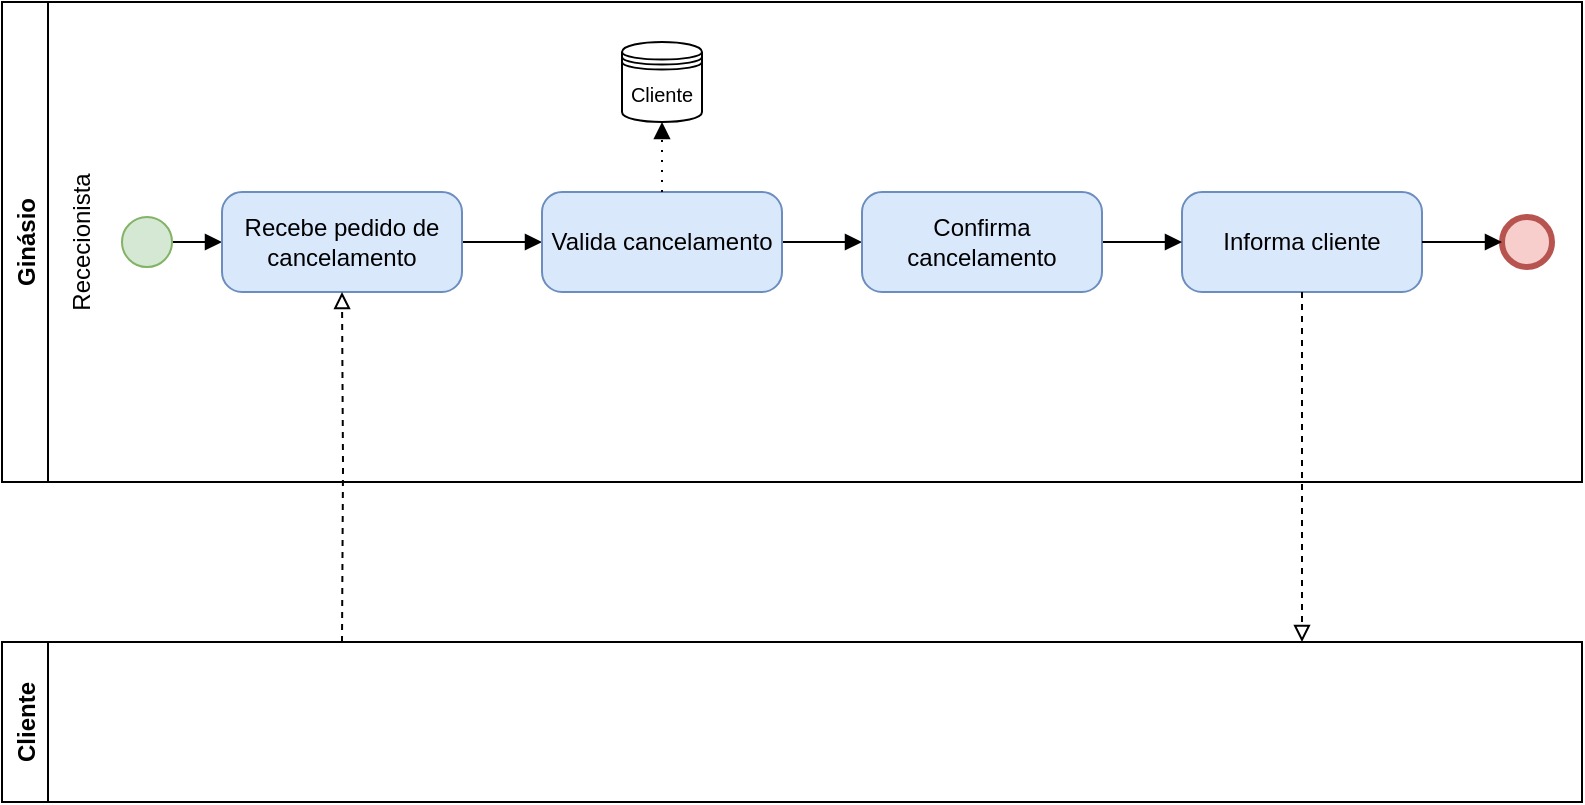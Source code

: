 <mxfile version="20.3.0" type="device"><diagram id="R2lEEEUBdFMjLlhIrx00" name="Page-1"><mxGraphModel dx="798" dy="493" grid="1" gridSize="10" guides="1" tooltips="1" connect="1" arrows="1" fold="1" page="1" pageScale="1" pageWidth="850" pageHeight="1100" math="0" shadow="0" extFonts="Permanent Marker^https://fonts.googleapis.com/css?family=Permanent+Marker"><root><mxCell id="0"/><mxCell id="1" parent="0"/><mxCell id="FbWQHcf3tOXW2yUhKQ6o-1" value="Ginásio" style="swimlane;horizontal=0;" parent="1" vertex="1"><mxGeometry x="10" y="200" width="790" height="240" as="geometry"/></mxCell><mxCell id="FbWQHcf3tOXW2yUhKQ6o-3" value="Rececionista" style="text;html=1;strokeColor=none;fillColor=none;align=center;verticalAlign=middle;whiteSpace=wrap;rounded=0;rotation=-90;" parent="FbWQHcf3tOXW2yUhKQ6o-1" vertex="1"><mxGeometry x="10" y="105" width="60" height="30" as="geometry"/></mxCell><mxCell id="FbWQHcf3tOXW2yUhKQ6o-8" style="edgeStyle=orthogonalEdgeStyle;rounded=0;orthogonalLoop=1;jettySize=auto;html=1;entryX=0;entryY=0.5;entryDx=0;entryDy=0;entryPerimeter=0;endArrow=block;endFill=1;" parent="FbWQHcf3tOXW2yUhKQ6o-1" source="FbWQHcf3tOXW2yUhKQ6o-5" target="FbWQHcf3tOXW2yUhKQ6o-7" edge="1"><mxGeometry relative="1" as="geometry"/></mxCell><mxCell id="FbWQHcf3tOXW2yUhKQ6o-5" value="" style="points=[[0.145,0.145,0],[0.5,0,0],[0.855,0.145,0],[1,0.5,0],[0.855,0.855,0],[0.5,1,0],[0.145,0.855,0],[0,0.5,0]];shape=mxgraph.bpmn.event;html=1;verticalLabelPosition=bottom;labelBackgroundColor=#ffffff;verticalAlign=top;align=center;perimeter=ellipsePerimeter;outlineConnect=0;aspect=fixed;outline=standard;symbol=general;fillColor=#d5e8d4;strokeColor=#82b366;" parent="FbWQHcf3tOXW2yUhKQ6o-1" vertex="1"><mxGeometry x="60" y="107.5" width="25" height="25" as="geometry"/></mxCell><mxCell id="FbWQHcf3tOXW2yUhKQ6o-11" style="edgeStyle=orthogonalEdgeStyle;rounded=0;orthogonalLoop=1;jettySize=auto;html=1;exitX=1;exitY=0.5;exitDx=0;exitDy=0;exitPerimeter=0;entryX=0;entryY=0.5;entryDx=0;entryDy=0;entryPerimeter=0;endArrow=block;endFill=1;" parent="FbWQHcf3tOXW2yUhKQ6o-1" source="FbWQHcf3tOXW2yUhKQ6o-7" target="FbWQHcf3tOXW2yUhKQ6o-10" edge="1"><mxGeometry relative="1" as="geometry"/></mxCell><mxCell id="FbWQHcf3tOXW2yUhKQ6o-7" value="Recebe pedido de cancelamento" style="points=[[0.25,0,0],[0.5,0,0],[0.75,0,0],[1,0.25,0],[1,0.5,0],[1,0.75,0],[0.75,1,0],[0.5,1,0],[0.25,1,0],[0,0.75,0],[0,0.5,0],[0,0.25,0]];shape=mxgraph.bpmn.task;whiteSpace=wrap;rectStyle=rounded;size=10;taskMarker=abstract;fillColor=#dae8fc;strokeColor=#6c8ebf;" parent="FbWQHcf3tOXW2yUhKQ6o-1" vertex="1"><mxGeometry x="110" y="95" width="120" height="50" as="geometry"/></mxCell><mxCell id="FbWQHcf3tOXW2yUhKQ6o-13" style="edgeStyle=orthogonalEdgeStyle;rounded=0;orthogonalLoop=1;jettySize=auto;html=1;endArrow=block;endFill=1;entryX=0;entryY=0.5;entryDx=0;entryDy=0;entryPerimeter=0;" parent="FbWQHcf3tOXW2yUhKQ6o-1" source="FbWQHcf3tOXW2yUhKQ6o-10" target="ap14Sh19owGrbLLTm0RK-4" edge="1"><mxGeometry relative="1" as="geometry"><mxPoint x="470" y="120" as="targetPoint"/></mxGeometry></mxCell><mxCell id="FbWQHcf3tOXW2yUhKQ6o-10" value="Valida cancelamento" style="points=[[0.25,0,0],[0.5,0,0],[0.75,0,0],[1,0.25,0],[1,0.5,0],[1,0.75,0],[0.75,1,0],[0.5,1,0],[0.25,1,0],[0,0.75,0],[0,0.5,0],[0,0.25,0]];shape=mxgraph.bpmn.task;whiteSpace=wrap;rectStyle=rounded;size=10;taskMarker=abstract;fillColor=#dae8fc;strokeColor=#6c8ebf;" parent="FbWQHcf3tOXW2yUhKQ6o-1" vertex="1"><mxGeometry x="270" y="95" width="120" height="50" as="geometry"/></mxCell><mxCell id="FbWQHcf3tOXW2yUhKQ6o-18" value="Informa cliente" style="points=[[0.25,0,0],[0.5,0,0],[0.75,0,0],[1,0.25,0],[1,0.5,0],[1,0.75,0],[0.75,1,0],[0.5,1,0],[0.25,1,0],[0,0.75,0],[0,0.5,0],[0,0.25,0]];shape=mxgraph.bpmn.task;whiteSpace=wrap;rectStyle=rounded;size=10;taskMarker=abstract;fillColor=#dae8fc;strokeColor=#6c8ebf;" parent="FbWQHcf3tOXW2yUhKQ6o-1" vertex="1"><mxGeometry x="590" y="95" width="120" height="50" as="geometry"/></mxCell><mxCell id="FbWQHcf3tOXW2yUhKQ6o-21" value="" style="points=[[0.145,0.145,0],[0.5,0,0],[0.855,0.145,0],[1,0.5,0],[0.855,0.855,0],[0.5,1,0],[0.145,0.855,0],[0,0.5,0]];shape=mxgraph.bpmn.event;html=1;verticalLabelPosition=bottom;labelBackgroundColor=#ffffff;verticalAlign=top;align=center;perimeter=ellipsePerimeter;outlineConnect=0;aspect=fixed;outline=end;symbol=terminate2;fillColor=#f8cecc;strokeColor=#b85450;" parent="FbWQHcf3tOXW2yUhKQ6o-1" vertex="1"><mxGeometry x="750" y="107.5" width="25" height="25" as="geometry"/></mxCell><mxCell id="FbWQHcf3tOXW2yUhKQ6o-22" style="edgeStyle=orthogonalEdgeStyle;rounded=0;orthogonalLoop=1;jettySize=auto;html=1;exitX=1;exitY=0.5;exitDx=0;exitDy=0;exitPerimeter=0;entryX=0;entryY=0.5;entryDx=0;entryDy=0;entryPerimeter=0;endArrow=block;endFill=1;" parent="FbWQHcf3tOXW2yUhKQ6o-1" source="FbWQHcf3tOXW2yUhKQ6o-18" target="FbWQHcf3tOXW2yUhKQ6o-21" edge="1"><mxGeometry relative="1" as="geometry"/></mxCell><mxCell id="FbWQHcf3tOXW2yUhKQ6o-30" style="edgeStyle=orthogonalEdgeStyle;rounded=0;orthogonalLoop=1;jettySize=auto;html=1;dashed=1;endArrow=block;endFill=0;exitX=0.5;exitY=1;exitDx=0;exitDy=0;exitPerimeter=0;" parent="FbWQHcf3tOXW2yUhKQ6o-1" edge="1" source="FbWQHcf3tOXW2yUhKQ6o-18"><mxGeometry relative="1" as="geometry"><mxPoint x="640" y="320" as="sourcePoint"/><mxPoint x="650" y="320" as="targetPoint"/></mxGeometry></mxCell><mxCell id="ap14Sh19owGrbLLTm0RK-2" value="" style="group" vertex="1" connectable="0" parent="FbWQHcf3tOXW2yUhKQ6o-1"><mxGeometry x="310" y="20" width="40" height="40" as="geometry"/></mxCell><mxCell id="FbWQHcf3tOXW2yUhKQ6o-23" value="" style="shape=datastore;whiteSpace=wrap;html=1;labelPosition=center;verticalLabelPosition=bottom;align=center;verticalAlign=top;" parent="ap14Sh19owGrbLLTm0RK-2" vertex="1"><mxGeometry width="40" height="40" as="geometry"/></mxCell><mxCell id="FbWQHcf3tOXW2yUhKQ6o-25" value="" style="group" parent="ap14Sh19owGrbLLTm0RK-2" vertex="1" connectable="0"><mxGeometry width="40" height="40" as="geometry"/></mxCell><mxCell id="FbWQHcf3tOXW2yUhKQ6o-24" value="&lt;font style=&quot;font-size: 10px;&quot;&gt;Cliente&lt;/font&gt;" style="text;html=1;strokeColor=none;fillColor=none;align=center;verticalAlign=middle;whiteSpace=wrap;rounded=0;" parent="FbWQHcf3tOXW2yUhKQ6o-25" vertex="1"><mxGeometry x="4" y="20" width="32" height="12" as="geometry"/></mxCell><mxCell id="ap14Sh19owGrbLLTm0RK-5" style="edgeStyle=orthogonalEdgeStyle;rounded=0;orthogonalLoop=1;jettySize=auto;html=1;exitX=1;exitY=0.5;exitDx=0;exitDy=0;exitPerimeter=0;entryX=0;entryY=0.5;entryDx=0;entryDy=0;entryPerimeter=0;endArrow=block;endFill=1;" edge="1" parent="FbWQHcf3tOXW2yUhKQ6o-1" source="ap14Sh19owGrbLLTm0RK-4" target="FbWQHcf3tOXW2yUhKQ6o-18"><mxGeometry relative="1" as="geometry"/></mxCell><mxCell id="ap14Sh19owGrbLLTm0RK-4" value="Confirma cancelamento" style="points=[[0.25,0,0],[0.5,0,0],[0.75,0,0],[1,0.25,0],[1,0.5,0],[1,0.75,0],[0.75,1,0],[0.5,1,0],[0.25,1,0],[0,0.75,0],[0,0.5,0],[0,0.25,0]];shape=mxgraph.bpmn.task;whiteSpace=wrap;rectStyle=rounded;size=10;taskMarker=abstract;fillColor=#dae8fc;strokeColor=#6c8ebf;" vertex="1" parent="FbWQHcf3tOXW2yUhKQ6o-1"><mxGeometry x="430" y="95" width="120" height="50" as="geometry"/></mxCell><mxCell id="FbWQHcf3tOXW2yUhKQ6o-9" style="edgeStyle=orthogonalEdgeStyle;rounded=0;orthogonalLoop=1;jettySize=auto;html=1;entryX=0.5;entryY=1;entryDx=0;entryDy=0;entryPerimeter=0;dashed=1;endArrow=block;endFill=0;" parent="1" target="FbWQHcf3tOXW2yUhKQ6o-7" edge="1"><mxGeometry relative="1" as="geometry"><mxPoint x="180" y="520" as="sourcePoint"/></mxGeometry></mxCell><mxCell id="FbWQHcf3tOXW2yUhKQ6o-2" value="Cliente" style="swimlane;horizontal=0;" parent="1" vertex="1"><mxGeometry x="10" y="520" width="790" height="80" as="geometry"/></mxCell><mxCell id="ap14Sh19owGrbLLTm0RK-3" style="edgeStyle=orthogonalEdgeStyle;rounded=0;orthogonalLoop=1;jettySize=auto;html=1;exitX=0.5;exitY=0;exitDx=0;exitDy=0;exitPerimeter=0;dashed=1;dashPattern=1 4;endArrow=block;endFill=1;" edge="1" parent="1" source="FbWQHcf3tOXW2yUhKQ6o-10"><mxGeometry relative="1" as="geometry"><mxPoint x="340" y="260" as="targetPoint"/></mxGeometry></mxCell></root></mxGraphModel></diagram></mxfile>